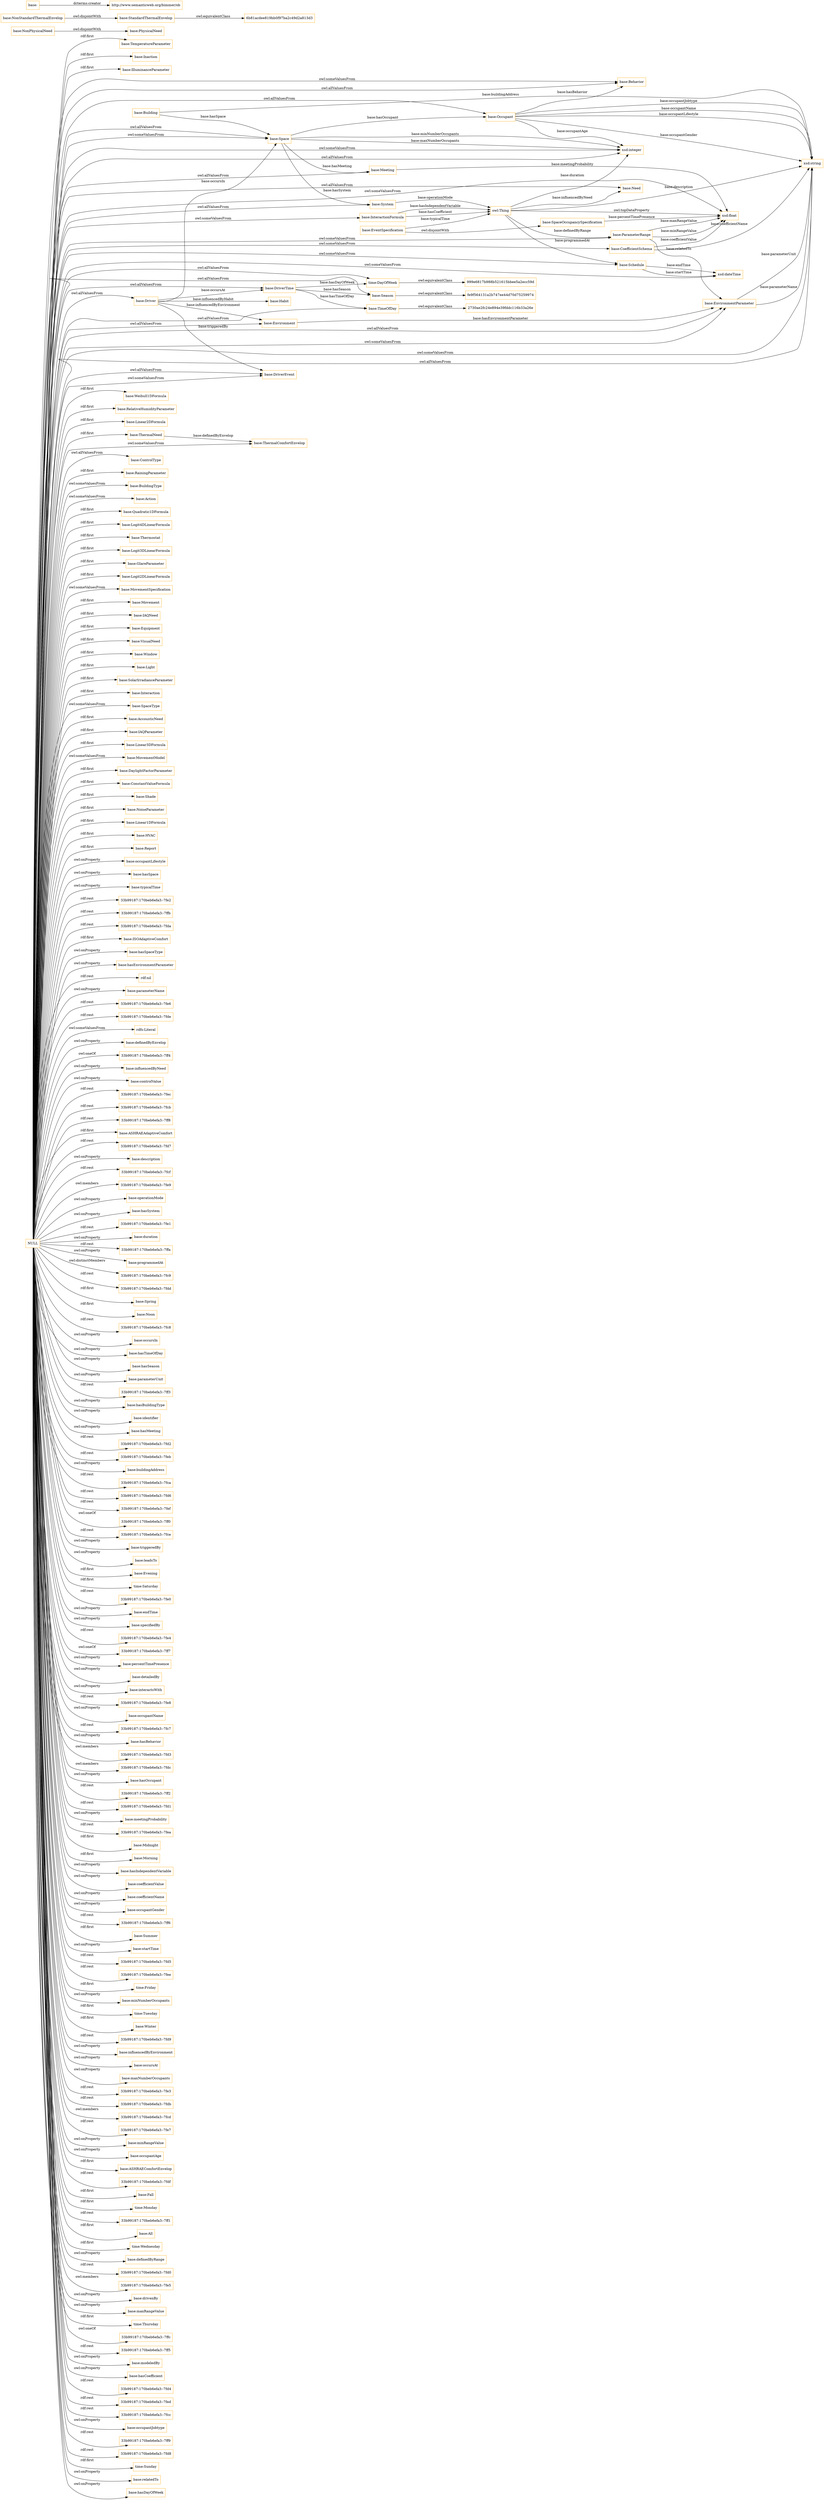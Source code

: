 digraph ar2dtool_diagram { 
rankdir=LR;
size="1501"
node [shape = rectangle, color="orange"]; "base:TemperatureParameter" "base:Inaction" "base:IlluminanceParameter" "base:PhysicalNeed" "base:Behavior" "base:Weibull1DFormula" "base:RelativeHumidityParameter" "time:DayOfWeek" "base:Linear2DFormula" "fe9f564131a2b747ee44d70d75259974" "base:Season" "base:ThermalComfortEnvelop" "base:Need" "base:ControlType" "base:RainingParameter" "base:BuildingType" "base:Action" "base:EnvironmentParameter" "base:Space" "base:Quadratic1DFormula" "base:System" "base:Logit4DLinearFormula" "base:TimeOfDay" "base:Thermostat" "base:Logit3DLinearFormula" "base:DriverTime" "base:Driver" "2730ae2fc24e894e39fddc116b33a26e" "base:StandardThermalEnvelop" "base:Meeting" "base:GlareParameter" "base:EventSpecification" "base:Logit2DLinearFormula" "base:MovementSpecification" "999e6817b988b521615bbee5a2ecc59d" "base:Movement" "base:IAQNeed" "base:Equipment" "base:SpaceOccupancySpecification" "base:ParameterRange" "base:CoefficientSchema" "base:VisualNeed" "base:NonPhysicalNeed" "base:Window" "base:Light" "base:Occupant" "base:SolarIrradianceParameter" "base:Habit" "base:Interaction" "base:SpaceType" "base:AccousticNeed" "base:Schedule" "base:IAQParameter" "base:Linear3DFormula" "base:MovementModel" "base:NonStandardThermalEnvelop" "base:ThermalNeed" "base:Building" "6b81acdee819bb0f97ba2c49d2a813d3" "base:DaylightFactorParameter" "base:ConstantValueFormula" "base:Shade" "base:DriverEvent" "base:NoiseParameter" "base:Linear1DFormula" "base:Environment" "base:HVAC" "base:Report" "base:InteractionFormula" ; /*classes style*/
	"base:NonStandardThermalEnvelop" -> "base:StandardThermalEnvelop" [ label = "owl:disjointWith" ];
	"base:EventSpecification" -> "base:SpaceOccupancySpecification" [ label = "owl:disjointWith" ];
	"base:StandardThermalEnvelop" -> "6b81acdee819bb0f97ba2c49d2a813d3" [ label = "owl:equivalentClass" ];
	"base:Season" -> "fe9f564131a2b747ee44d70d75259974" [ label = "owl:equivalentClass" ];
	"NULL" -> "base:occupantLifestyle" [ label = "owl:onProperty" ];
	"NULL" -> "base:hasSpace" [ label = "owl:onProperty" ];
	"NULL" -> "base:typicalTime" [ label = "owl:onProperty" ];
	"NULL" -> "33b99187:170beb6efa3:-7fe2" [ label = "rdf:rest" ];
	"NULL" -> "base:CoefficientSchema" [ label = "owl:someValuesFrom" ];
	"NULL" -> "33b99187:170beb6efa3:-7ffb" [ label = "rdf:rest" ];
	"NULL" -> "33b99187:170beb6efa3:-7fda" [ label = "rdf:rest" ];
	"NULL" -> "base:ISOAdaptiveComfort" [ label = "rdf:first" ];
	"NULL" -> "base:Space" [ label = "owl:allValuesFrom" ];
	"NULL" -> "base:Space" [ label = "owl:someValuesFrom" ];
	"NULL" -> "base:Movement" [ label = "rdf:first" ];
	"NULL" -> "base:hasSpaceType" [ label = "owl:onProperty" ];
	"NULL" -> "base:Behavior" [ label = "owl:allValuesFrom" ];
	"NULL" -> "base:Meeting" [ label = "owl:allValuesFrom" ];
	"NULL" -> "base:hasEnvironmentParameter" [ label = "owl:onProperty" ];
	"NULL" -> "rdf:nil" [ label = "rdf:rest" ];
	"NULL" -> "base:DriverEvent" [ label = "owl:someValuesFrom" ];
	"NULL" -> "base:parameterName" [ label = "owl:onProperty" ];
	"NULL" -> "33b99187:170beb6efa3:-7fe6" [ label = "rdf:rest" ];
	"NULL" -> "base:TemperatureParameter" [ label = "rdf:first" ];
	"NULL" -> "time:DayOfWeek" [ label = "owl:allValuesFrom" ];
	"NULL" -> "33b99187:170beb6efa3:-7fde" [ label = "rdf:rest" ];
	"NULL" -> "base:Interaction" [ label = "rdf:first" ];
	"NULL" -> "rdfs:Literal" [ label = "owl:someValuesFrom" ];
	"NULL" -> "base:Season" [ label = "owl:allValuesFrom" ];
	"NULL" -> "base:MovementSpecification" [ label = "owl:someValuesFrom" ];
	"NULL" -> "base:EnvironmentParameter" [ label = "owl:allValuesFrom" ];
	"NULL" -> "base:DaylightFactorParameter" [ label = "rdf:first" ];
	"NULL" -> "base:ThermalComfortEnvelop" [ label = "owl:someValuesFrom" ];
	"NULL" -> "base:VisualNeed" [ label = "rdf:first" ];
	"NULL" -> "base:definedByEnvelop" [ label = "owl:onProperty" ];
	"NULL" -> "33b99187:170beb6efa3:-7ff4" [ label = "owl:oneOf" ];
	"NULL" -> "base:RelativeHumidityParameter" [ label = "rdf:first" ];
	"NULL" -> "base:MovementModel" [ label = "owl:someValuesFrom" ];
	"NULL" -> "base:influencedByNeed" [ label = "owl:onProperty" ];
	"NULL" -> "base:controlValue" [ label = "owl:onProperty" ];
	"NULL" -> "33b99187:170beb6efa3:-7fec" [ label = "rdf:rest" ];
	"NULL" -> "base:IlluminanceParameter" [ label = "rdf:first" ];
	"NULL" -> "base:Window" [ label = "rdf:first" ];
	"NULL" -> "33b99187:170beb6efa3:-7fcb" [ label = "rdf:rest" ];
	"NULL" -> "base:Logit3DLinearFormula" [ label = "rdf:first" ];
	"NULL" -> "base:Action" [ label = "owl:someValuesFrom" ];
	"NULL" -> "33b99187:170beb6efa3:-7ff8" [ label = "rdf:rest" ];
	"NULL" -> "base:ASHRAEAdaptiveComfort" [ label = "rdf:first" ];
	"NULL" -> "33b99187:170beb6efa3:-7fd7" [ label = "rdf:rest" ];
	"NULL" -> "base:description" [ label = "owl:onProperty" ];
	"NULL" -> "base:Environment" [ label = "owl:allValuesFrom" ];
	"NULL" -> "33b99187:170beb6efa3:-7fcf" [ label = "rdf:rest" ];
	"NULL" -> "33b99187:170beb6efa3:-7fe9" [ label = "owl:members" ];
	"NULL" -> "base:Thermostat" [ label = "rdf:first" ];
	"NULL" -> "base:operationMode" [ label = "owl:onProperty" ];
	"NULL" -> "base:hasSystem" [ label = "owl:onProperty" ];
	"NULL" -> "33b99187:170beb6efa3:-7fe1" [ label = "rdf:rest" ];
	"NULL" -> "base:IAQParameter" [ label = "rdf:first" ];
	"NULL" -> "base:duration" [ label = "owl:onProperty" ];
	"NULL" -> "33b99187:170beb6efa3:-7ffa" [ label = "rdf:rest" ];
	"NULL" -> "base:programmedAt" [ label = "owl:onProperty" ];
	"NULL" -> "33b99187:170beb6efa3:-7fc9" [ label = "owl:distinctMembers" ];
	"NULL" -> "xsd:string" [ label = "owl:someValuesFrom" ];
	"NULL" -> "base:ControlType" [ label = "owl:allValuesFrom" ];
	"NULL" -> "33b99187:170beb6efa3:-7fdd" [ label = "rdf:rest" ];
	"NULL" -> "base:Spring" [ label = "rdf:first" ];
	"NULL" -> "base:ParameterRange" [ label = "owl:someValuesFrom" ];
	"NULL" -> "base:GlareParameter" [ label = "rdf:first" ];
	"NULL" -> "base:IAQNeed" [ label = "rdf:first" ];
	"NULL" -> "base:Report" [ label = "rdf:first" ];
	"NULL" -> "base:Noon" [ label = "rdf:first" ];
	"NULL" -> "base:Logit4DLinearFormula" [ label = "rdf:first" ];
	"NULL" -> "33b99187:170beb6efa3:-7fc8" [ label = "rdf:rest" ];
	"NULL" -> "base:DriverEvent" [ label = "owl:allValuesFrom" ];
	"NULL" -> "base:occursIn" [ label = "owl:onProperty" ];
	"NULL" -> "base:hasTimeOfDay" [ label = "owl:onProperty" ];
	"NULL" -> "base:hasSeason" [ label = "owl:onProperty" ];
	"NULL" -> "base:parameterUnit" [ label = "owl:onProperty" ];
	"NULL" -> "33b99187:170beb6efa3:-7ff3" [ label = "rdf:rest" ];
	"NULL" -> "xsd:dateTime" [ label = "owl:someValuesFrom" ];
	"NULL" -> "base:hasBuildingType" [ label = "owl:onProperty" ];
	"NULL" -> "base:identifier" [ label = "owl:onProperty" ];
	"NULL" -> "base:hasMeeting" [ label = "owl:onProperty" ];
	"NULL" -> "33b99187:170beb6efa3:-7fd2" [ label = "rdf:rest" ];
	"NULL" -> "33b99187:170beb6efa3:-7feb" [ label = "rdf:rest" ];
	"NULL" -> "base:buildingAddress" [ label = "owl:onProperty" ];
	"NULL" -> "33b99187:170beb6efa3:-7fca" [ label = "rdf:rest" ];
	"NULL" -> "base:Driver" [ label = "owl:allValuesFrom" ];
	"NULL" -> "base:Linear2DFormula" [ label = "rdf:first" ];
	"NULL" -> "33b99187:170beb6efa3:-7fd6" [ label = "rdf:rest" ];
	"NULL" -> "base:Occupant" [ label = "owl:allValuesFrom" ];
	"NULL" -> "33b99187:170beb6efa3:-7fef" [ label = "rdf:rest" ];
	"NULL" -> "33b99187:170beb6efa3:-7ff0" [ label = "owl:oneOf" ];
	"NULL" -> "33b99187:170beb6efa3:-7fce" [ label = "rdf:rest" ];
	"NULL" -> "base:triggeredBy" [ label = "owl:onProperty" ];
	"NULL" -> "base:leadsTo" [ label = "owl:onProperty" ];
	"NULL" -> "base:Evening" [ label = "rdf:first" ];
	"NULL" -> "time:Saturday" [ label = "rdf:first" ];
	"NULL" -> "33b99187:170beb6efa3:-7fe0" [ label = "rdf:rest" ];
	"NULL" -> "base:System" [ label = "owl:allValuesFrom" ];
	"NULL" -> "base:InteractionFormula" [ label = "owl:someValuesFrom" ];
	"NULL" -> "base:endTime" [ label = "owl:onProperty" ];
	"NULL" -> "base:specifiedBy" [ label = "owl:onProperty" ];
	"NULL" -> "33b99187:170beb6efa3:-7fe4" [ label = "rdf:rest" ];
	"NULL" -> "33b99187:170beb6efa3:-7ff7" [ label = "owl:oneOf" ];
	"NULL" -> "base:percentTimePresence" [ label = "owl:onProperty" ];
	"NULL" -> "base:detailedBy" [ label = "owl:onProperty" ];
	"NULL" -> "base:Behavior" [ label = "owl:someValuesFrom" ];
	"NULL" -> "base:interactsWith" [ label = "owl:onProperty" ];
	"NULL" -> "33b99187:170beb6efa3:-7fe8" [ label = "rdf:rest" ];
	"NULL" -> "base:occupantName" [ label = "owl:onProperty" ];
	"NULL" -> "33b99187:170beb6efa3:-7fc7" [ label = "rdf:rest" ];
	"NULL" -> "base:SolarIrradianceParameter" [ label = "rdf:first" ];
	"NULL" -> "base:hasBehavior" [ label = "owl:onProperty" ];
	"NULL" -> "base:Inaction" [ label = "rdf:first" ];
	"NULL" -> "33b99187:170beb6efa3:-7fd3" [ label = "owl:members" ];
	"NULL" -> "base:AccousticNeed" [ label = "rdf:first" ];
	"NULL" -> "33b99187:170beb6efa3:-7fdc" [ label = "owl:members" ];
	"NULL" -> "base:ConstantValueFormula" [ label = "rdf:first" ];
	"NULL" -> "base:hasOccupant" [ label = "owl:onProperty" ];
	"NULL" -> "33b99187:170beb6efa3:-7ff2" [ label = "rdf:rest" ];
	"NULL" -> "base:RainingParameter" [ label = "rdf:first" ];
	"NULL" -> "base:Schedule" [ label = "owl:someValuesFrom" ];
	"NULL" -> "base:HVAC" [ label = "rdf:first" ];
	"NULL" -> "33b99187:170beb6efa3:-7fd1" [ label = "rdf:rest" ];
	"NULL" -> "base:meetingProbability" [ label = "owl:onProperty" ];
	"NULL" -> "33b99187:170beb6efa3:-7fea" [ label = "rdf:rest" ];
	"NULL" -> "base:Midnight" [ label = "rdf:first" ];
	"NULL" -> "base:Linear1DFormula" [ label = "rdf:first" ];
	"NULL" -> "base:Morning" [ label = "rdf:first" ];
	"NULL" -> "base:hasIndependentVariable" [ label = "owl:onProperty" ];
	"NULL" -> "base:coefficientValue" [ label = "owl:onProperty" ];
	"NULL" -> "base:coefficientName" [ label = "owl:onProperty" ];
	"NULL" -> "base:Need" [ label = "owl:allValuesFrom" ];
	"NULL" -> "base:TimeOfDay" [ label = "owl:allValuesFrom" ];
	"NULL" -> "xsd:integer" [ label = "owl:allValuesFrom" ];
	"NULL" -> "base:occupantGender" [ label = "owl:onProperty" ];
	"NULL" -> "33b99187:170beb6efa3:-7ff6" [ label = "rdf:rest" ];
	"NULL" -> "base:Summer" [ label = "rdf:first" ];
	"NULL" -> "base:startTime" [ label = "owl:onProperty" ];
	"NULL" -> "33b99187:170beb6efa3:-7fd5" [ label = "rdf:rest" ];
	"NULL" -> "33b99187:170beb6efa3:-7fee" [ label = "rdf:rest" ];
	"NULL" -> "time:Friday" [ label = "rdf:first" ];
	"NULL" -> "base:minNumberOccupants" [ label = "owl:onProperty" ];
	"NULL" -> "base:DriverTime" [ label = "owl:allValuesFrom" ];
	"NULL" -> "xsd:string" [ label = "owl:allValuesFrom" ];
	"NULL" -> "time:Tuesday" [ label = "rdf:first" ];
	"NULL" -> "base:Winter" [ label = "rdf:first" ];
	"NULL" -> "33b99187:170beb6efa3:-7fd9" [ label = "rdf:rest" ];
	"NULL" -> "base:influencedByEnvironment" [ label = "owl:onProperty" ];
	"NULL" -> "base:occursAt" [ label = "owl:onProperty" ];
	"NULL" -> "base:Shade" [ label = "rdf:first" ];
	"NULL" -> "base:Weibull1DFormula" [ label = "rdf:first" ];
	"NULL" -> "base:maxNumberOccupants" [ label = "owl:onProperty" ];
	"NULL" -> "base:EnvironmentParameter" [ label = "owl:someValuesFrom" ];
	"NULL" -> "base:BuildingType" [ label = "owl:someValuesFrom" ];
	"NULL" -> "33b99187:170beb6efa3:-7fe3" [ label = "rdf:rest" ];
	"NULL" -> "33b99187:170beb6efa3:-7fdb" [ label = "rdf:rest" ];
	"NULL" -> "xsd:integer" [ label = "owl:someValuesFrom" ];
	"NULL" -> "33b99187:170beb6efa3:-7fcd" [ label = "owl:members" ];
	"NULL" -> "33b99187:170beb6efa3:-7fe7" [ label = "rdf:rest" ];
	"NULL" -> "base:minRangeValue" [ label = "owl:onProperty" ];
	"NULL" -> "base:occupantAge" [ label = "owl:onProperty" ];
	"NULL" -> "base:ASHRAEComfortEnvelop" [ label = "rdf:first" ];
	"NULL" -> "33b99187:170beb6efa3:-7fdf" [ label = "rdf:rest" ];
	"NULL" -> "base:Fall" [ label = "rdf:first" ];
	"NULL" -> "time:Monday" [ label = "rdf:first" ];
	"NULL" -> "33b99187:170beb6efa3:-7ff1" [ label = "rdf:rest" ];
	"NULL" -> "base:All" [ label = "rdf:first" ];
	"NULL" -> "time:Wednesday" [ label = "rdf:first" ];
	"NULL" -> "base:definedByRange" [ label = "owl:onProperty" ];
	"NULL" -> "xsd:float" [ label = "owl:someValuesFrom" ];
	"NULL" -> "33b99187:170beb6efa3:-7fd0" [ label = "rdf:rest" ];
	"NULL" -> "base:ThermalNeed" [ label = "rdf:first" ];
	"NULL" -> "33b99187:170beb6efa3:-7fe5" [ label = "owl:members" ];
	"NULL" -> "base:Light" [ label = "rdf:first" ];
	"NULL" -> "base:drivenBy" [ label = "owl:onProperty" ];
	"NULL" -> "base:maxRangeValue" [ label = "owl:onProperty" ];
	"NULL" -> "time:Thursday" [ label = "rdf:first" ];
	"NULL" -> "33b99187:170beb6efa3:-7ffc" [ label = "owl:oneOf" ];
	"NULL" -> "33b99187:170beb6efa3:-7ff5" [ label = "rdf:rest" ];
	"NULL" -> "base:modeledBy" [ label = "owl:onProperty" ];
	"NULL" -> "base:hasCoefficient" [ label = "owl:onProperty" ];
	"NULL" -> "33b99187:170beb6efa3:-7fd4" [ label = "rdf:rest" ];
	"NULL" -> "base:SpaceType" [ label = "owl:someValuesFrom" ];
	"NULL" -> "33b99187:170beb6efa3:-7fed" [ label = "rdf:rest" ];
	"NULL" -> "33b99187:170beb6efa3:-7fcc" [ label = "rdf:rest" ];
	"NULL" -> "base:occupantJobtype" [ label = "owl:onProperty" ];
	"NULL" -> "base:NoiseParameter" [ label = "rdf:first" ];
	"NULL" -> "33b99187:170beb6efa3:-7ff9" [ label = "rdf:rest" ];
	"NULL" -> "base:Quadratic1DFormula" [ label = "rdf:first" ];
	"NULL" -> "base:Linear3DFormula" [ label = "rdf:first" ];
	"NULL" -> "base:Equipment" [ label = "rdf:first" ];
	"NULL" -> "33b99187:170beb6efa3:-7fd8" [ label = "rdf:rest" ];
	"NULL" -> "base:Logit2DLinearFormula" [ label = "rdf:first" ];
	"NULL" -> "time:Sunday" [ label = "rdf:first" ];
	"NULL" -> "base:relatedTo" [ label = "owl:onProperty" ];
	"NULL" -> "base:hasDayOfWeek" [ label = "owl:onProperty" ];
	"base:TimeOfDay" -> "2730ae2fc24e894e39fddc116b33a26e" [ label = "owl:equivalentClass" ];
	"base:NonPhysicalNeed" -> "base:PhysicalNeed" [ label = "owl:disjointWith" ];
	"time:DayOfWeek" -> "999e6817b988b521615bbee5a2ecc59d" [ label = "owl:equivalentClass" ];
	"base:" -> "http://www.semanticweb.org/bimmer/ob" [ label = "dcterms:creator" ];
	"owl:Thing" -> "base:Need" [ label = "base:influencedByNeed" ];
	"base:EnvironmentParameter" -> "xsd:string" [ label = "base:parameterUnit" ];
	"owl:Thing" -> "xsd:string" [ label = "base:description" ];
	"base:InteractionFormula" -> "owl:Thing" [ label = "base:hasCoefficient" ];
	"base:Meeting" -> "xsd:float" [ label = "base:meetingProbability" ];
	"base:CoefficientSchema" -> "xsd:float" [ label = "base:coefficientValue" ];
	"base:Space" -> "base:System" [ label = "base:hasSystem" ];
	"base:Occupant" -> "xsd:string" [ label = "base:occupantJobtype" ];
	"base:Occupant" -> "xsd:integer" [ label = "base:occupantAge" ];
	"owl:Thing" -> "xsd:integer" [ label = "base:duration" ];
	"base:ThermalNeed" -> "base:ThermalComfortEnvelop" [ label = "base:definedByEnvelop" ];
	"base:DriverTime" -> "time:DayOfWeek" [ label = "base:hasDayOfWeek" ];
	"owl:Thing" -> "base:ParameterRange" [ label = "base:definedByRange" ];
	"base:ParameterRange" -> "base:EnvironmentParameter" [ label = "base:relatedTo" ];
	"base:Building" -> "base:Space" [ label = "base:hasSpace" ];
	"base:Driver" -> "base:Space" [ label = "base:occursIn" ];
	"base:Space" -> "base:Meeting" [ label = "base:hasMeeting" ];
	"base:DriverTime" -> "base:Season" [ label = "base:hasSeason" ];
	"base:CoefficientSchema" -> "xsd:string" [ label = "base:coefficientName" ];
	"base:Driver" -> "base:Environment" [ label = "base:influencedByEnvironment" ];
	"base:Space" -> "xsd:integer" [ label = "base:maxNumberOccupants" ];
	"base:Occupant" -> "base:Behavior" [ label = "base:hasBehavior" ];
	"owl:Thing" -> "base:Schedule" [ label = "base:programmedAt" ];
	"base:Driver" -> "base:DriverTime" [ label = "base:occursAt" ];
	"base:ParameterRange" -> "xsd:float" [ label = "base:maxRangeValue" ];
	"base:InteractionFormula" -> "owl:Thing" [ label = "base:hasIndependentVariable" ];
	"base:DriverTime" -> "base:TimeOfDay" [ label = "base:hasTimeOfDay" ];
	"base:Schedule" -> "xsd:dateTime" [ label = "base:startTime" ];
	"base:SpaceOccupancySpecification" -> "xsd:float" [ label = "base:percentTimePresence" ];
	"base:Space" -> "xsd:integer" [ label = "base:minNumberOccupants" ];
	"base:EnvironmentParameter" -> "xsd:string" [ label = "base:parameterName" ];
	"base:Driver" -> "base:DriverEvent" [ label = "base:triggeredBy" ];
	"base:System" -> "owl:Thing" [ label = "base:operationMode" ];
	"base:Schedule" -> "xsd:dateTime" [ label = "base:endTime" ];
	"base:Space" -> "base:Occupant" [ label = "base:hasOccupant" ];
	"owl:Thing" -> "xsd:float" [ label = "owl:topDataProperty" ];
	"base:EventSpecification" -> "owl:Thing" [ label = "base:typicalTime" ];
	"base:Occupant" -> "xsd:string" [ label = "base:occupantName" ];
	"base:Occupant" -> "xsd:string" [ label = "base:occupantLifestyle" ];
	"base:Occupant" -> "xsd:string" [ label = "base:occupantGender" ];
	"base:Environment" -> "base:EnvironmentParameter" [ label = "base:hasEnvironmentParameter" ];
	"base:ParameterRange" -> "xsd:float" [ label = "base:minRangeValue" ];
	"base:Driver" -> "base:Habit" [ label = "base:influencedByHabit" ];
	"base:Building" -> "xsd:string" [ label = "base:buildingAddress" ];

}
